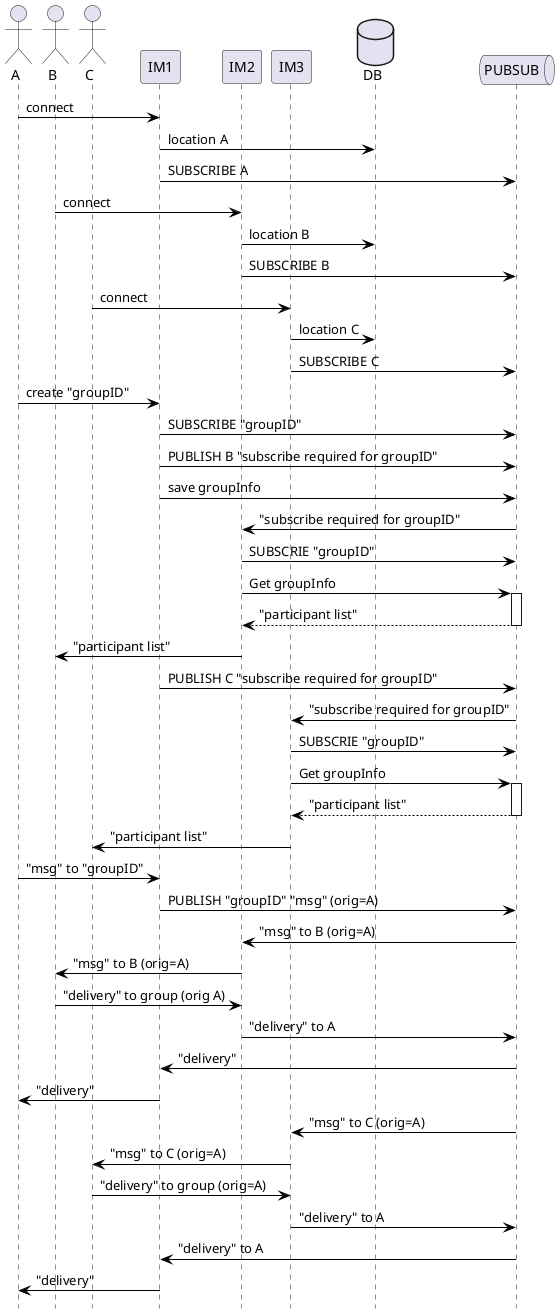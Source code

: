@startuml callflow
skinparam class {
    BackgroundColor White
    ArrowColor Black
    BorderColor Black
    AttributeIconSize 0
}
'skinparam style strictuml
skinparam stereotypeCBackgroundColor White
skinparam stereotypeIBackgroundColor White
skinparam stereotypeEBackgroundColor White
skinparam stereotypeABackgroundColor White
skinparam linetype ortho

'title "Basic Flow 1-to-1 (PUBSUB))"
hide footbox

actor A
actor B
actor C

participant IM1
participant IM2
participant IM3

database DB

queue PUBSUB AS RD

A -> IM1 : connect
IM1 -> DB : location A
IM1 -> RD : SUBSCRIBE A

B -> IM2 : connect
IM2 -> DB: location B
IM2 -> RD : SUBSCRIBE B

C -> IM3 : connect
IM3 -> DB: location C
IM3 -> RD : SUBSCRIBE C



A -> IM1 : create "groupID"

'IM1 -> DB++: Is B and C online? 
'return online

IM1 -> RD : SUBSCRIBE "groupID"

IM1 -> RD : PUBLISH B "subscribe required for groupID"
IM1 -> RD : save groupInfo
RD -> IM2 : "subscribe required for groupID"
IM2 -> RD : SUBSCRIE "groupID"
IM2 -> RD ++: Get groupInfo
return "participant list"
IM2 -> B: "participant list"
IM1 -> RD : PUBLISH C "subscribe required for groupID"
RD -> IM3 : "subscribe required for groupID"
IM3 -> RD : SUBSCRIE "groupID"
IM3 -> RD ++: Get groupInfo
return "participant list"
IM3 -> C: "participant list"


A -> IM1 : "msg" to "groupID"

IM1 -> RD : PUBLISH "groupID" "msg" (orig=A)

RD -> IM2 : "msg" to B (orig=A)
IM2 -> B : "msg" to B (orig=A)
B -> IM2 : "delivery" to group (orig A)
IM2 -> RD : "delivery" to A
RD -> IM1 : "delivery"
IM1 -> A: "delivery" 

RD -> IM3 : "msg" to C (orig=A)
IM3 -> C : "msg" to C (orig=A)
C -> IM3 : "delivery" to group (orig=A)
IM3 -> RD : "delivery" to A 
RD -> IM1: "delivery" to A
IM1 -> A: "delivery"

@enduml


